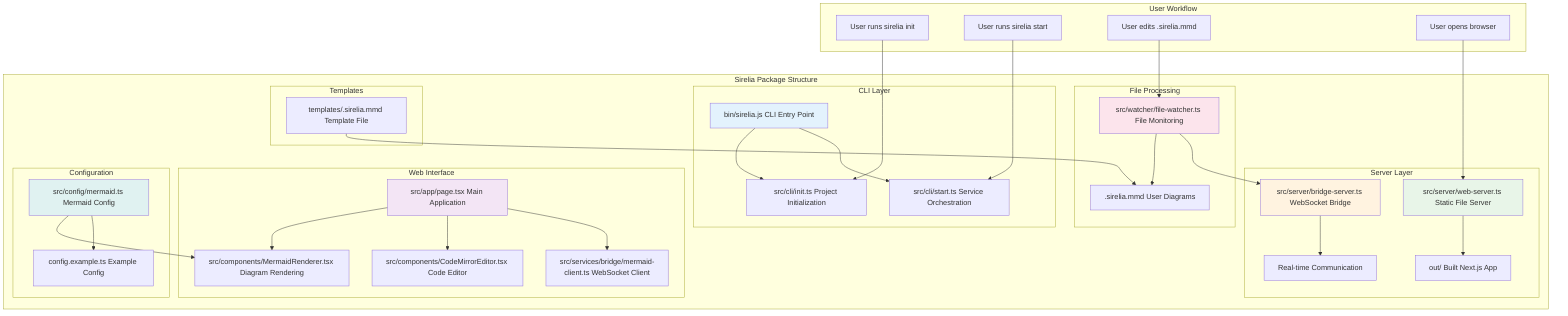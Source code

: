 graph TB
    subgraph "Sirelia Package Structure"
        subgraph "CLI Layer"
            A[bin/sirelia.js CLI Entry Point] --> B[src/cli/init.ts Project Initialization]
            A --> C[src/cli/start.ts Service Orchestration]
        end
        
        subgraph "Server Layer"
            D[src/server/web-server.ts Static File Server] --> E[out/ Built Next.js App]
            F[src/server/bridge-server.ts WebSocket Bridge] --> G[Real-time Communication]
        end
        
        subgraph "File Processing"
            H[src/watcher/file-watcher.ts File Monitoring] --> I[.sirelia.mmd User Diagrams]
            H --> F
        end
        
        subgraph "Web Interface"
            J[src/app/page.tsx Main Application] --> K[src/components/MermaidRenderer.tsx Diagram Rendering]
            J --> L[src/components/CodeMirrorEditor.tsx Code Editor]
            J --> M[src/services/bridge/mermaid-client.ts WebSocket Client]
        end
        
        subgraph "Configuration"
            N[src/config/mermaid.ts Mermaid Config] --> K
            N --> O[config.example.ts Example Config]
        end
        
        subgraph "Templates"
            P[templates/.sirelia.mmd Template File] --> I
        end
    end
    
    subgraph "User Workflow"
        Q[User runs sirelia init] --> B
        R[User runs sirelia start] --> C
        S[User edits .sirelia.mmd] --> H
        T[User opens browser] --> D
    end
    
    style A fill:#e3f2fd
    style D fill:#e8f5e8
    style F fill:#fff3e0
    style H fill:#fce4ec
    style J fill:#f3e5f5
    style N fill:#e0f2f1